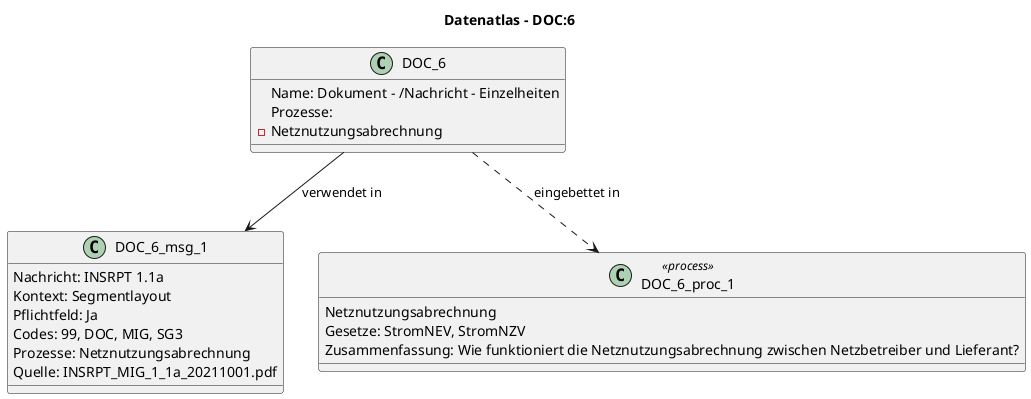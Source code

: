 @startuml
title Datenatlas – DOC:6
class DOC_6 {
  Name: Dokument - /Nachricht - Einzelheiten
  Prozesse:
    - Netznutzungsabrechnung
}
class DOC_6_msg_1 {
  Nachricht: INSRPT 1.1a
  Kontext: Segmentlayout
  Pflichtfeld: Ja
  Codes: 99, DOC, MIG, SG3
  Prozesse: Netznutzungsabrechnung
  Quelle: INSRPT_MIG_1_1a_20211001.pdf
}
DOC_6 --> DOC_6_msg_1 : verwendet in
class DOC_6_proc_1 <<process>> {
  Netznutzungsabrechnung
  Gesetze: StromNEV, StromNZV
  Zusammenfassung: Wie funktioniert die Netznutzungsabrechnung zwischen Netzbetreiber und Lieferant?
}
DOC_6 ..> DOC_6_proc_1 : eingebettet in
@enduml